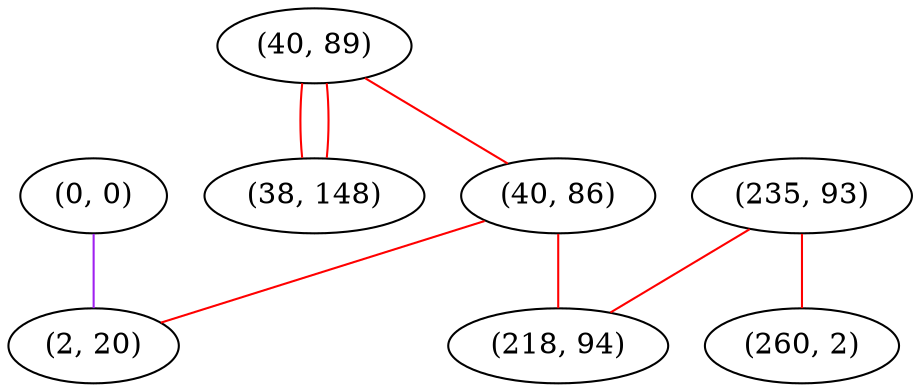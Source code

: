 graph "" {
"(40, 89)";
"(0, 0)";
"(40, 86)";
"(2, 20)";
"(235, 93)";
"(38, 148)";
"(218, 94)";
"(260, 2)";
"(40, 89)" -- "(40, 86)"  [color=red, key=0, weight=1];
"(40, 89)" -- "(38, 148)"  [color=red, key=0, weight=1];
"(40, 89)" -- "(38, 148)"  [color=red, key=1, weight=1];
"(0, 0)" -- "(2, 20)"  [color=purple, key=0, weight=4];
"(40, 86)" -- "(218, 94)"  [color=red, key=0, weight=1];
"(40, 86)" -- "(2, 20)"  [color=red, key=0, weight=1];
"(235, 93)" -- "(260, 2)"  [color=red, key=0, weight=1];
"(235, 93)" -- "(218, 94)"  [color=red, key=0, weight=1];
}
